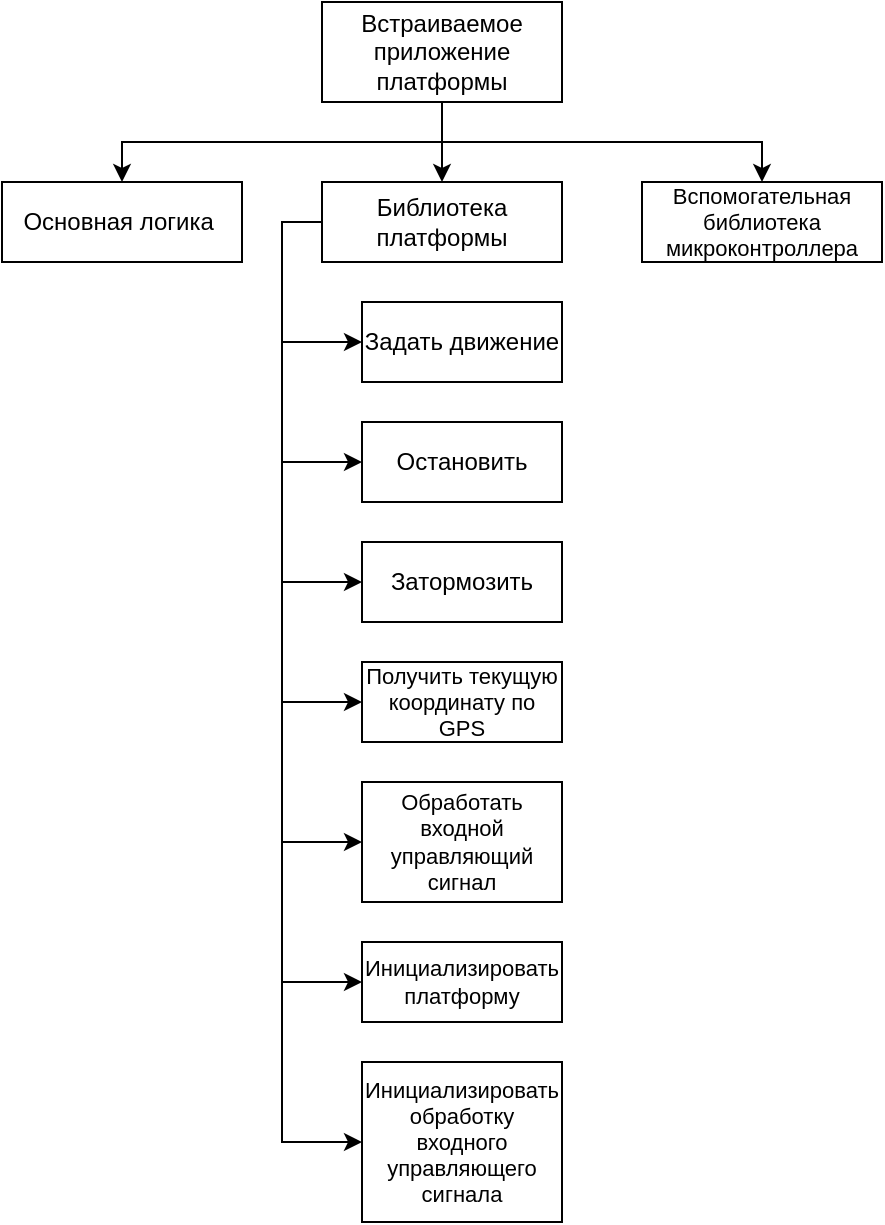 <mxfile version="16.6.2" type="device"><diagram id="iLF4fgP9cS840gleEJfq" name="Page-1"><mxGraphModel dx="273" dy="387" grid="1" gridSize="10" guides="1" tooltips="1" connect="1" arrows="1" fold="1" page="1" pageScale="1" pageWidth="827" pageHeight="1169" math="0" shadow="0"><root><mxCell id="0"/><mxCell id="1" parent="0"/><mxCell id="lQt5S13IeB14Ayoz2q2k-22" style="edgeStyle=orthogonalEdgeStyle;rounded=0;orthogonalLoop=1;jettySize=auto;html=1;exitX=0.5;exitY=1;exitDx=0;exitDy=0;entryX=0.5;entryY=0;entryDx=0;entryDy=0;fontSize=11;startArrow=none;startFill=0;" edge="1" parent="1" source="lQt5S13IeB14Ayoz2q2k-3" target="lQt5S13IeB14Ayoz2q2k-14"><mxGeometry relative="1" as="geometry"/></mxCell><mxCell id="lQt5S13IeB14Ayoz2q2k-23" style="edgeStyle=orthogonalEdgeStyle;rounded=0;orthogonalLoop=1;jettySize=auto;html=1;exitX=0.5;exitY=1;exitDx=0;exitDy=0;entryX=0.5;entryY=0;entryDx=0;entryDy=0;fontSize=11;startArrow=none;startFill=0;" edge="1" parent="1" source="lQt5S13IeB14Ayoz2q2k-3" target="lQt5S13IeB14Ayoz2q2k-13"><mxGeometry relative="1" as="geometry"/></mxCell><mxCell id="lQt5S13IeB14Ayoz2q2k-24" style="edgeStyle=orthogonalEdgeStyle;rounded=0;orthogonalLoop=1;jettySize=auto;html=1;exitX=0.5;exitY=1;exitDx=0;exitDy=0;fontSize=11;startArrow=none;startFill=0;" edge="1" parent="1" source="lQt5S13IeB14Ayoz2q2k-3" target="lQt5S13IeB14Ayoz2q2k-17"><mxGeometry relative="1" as="geometry"/></mxCell><mxCell id="lQt5S13IeB14Ayoz2q2k-3" value="Встраиваемое приложение платформы" style="rounded=0;whiteSpace=wrap;html=1;" vertex="1" parent="1"><mxGeometry x="240" y="110" width="120" height="50" as="geometry"/></mxCell><mxCell id="lQt5S13IeB14Ayoz2q2k-13" value="Основная логика&amp;nbsp;" style="rounded=0;whiteSpace=wrap;html=1;" vertex="1" parent="1"><mxGeometry x="80" y="200" width="120" height="40" as="geometry"/></mxCell><mxCell id="lQt5S13IeB14Ayoz2q2k-25" style="edgeStyle=orthogonalEdgeStyle;rounded=0;orthogonalLoop=1;jettySize=auto;html=1;exitX=0;exitY=0.5;exitDx=0;exitDy=0;fontSize=11;startArrow=none;startFill=0;entryX=0;entryY=0.5;entryDx=0;entryDy=0;" edge="1" parent="1" source="lQt5S13IeB14Ayoz2q2k-14" target="lQt5S13IeB14Ayoz2q2k-32"><mxGeometry relative="1" as="geometry"><mxPoint x="220" y="530.8" as="targetPoint"/></mxGeometry></mxCell><mxCell id="lQt5S13IeB14Ayoz2q2k-14" value="Библиотека платформы" style="rounded=0;whiteSpace=wrap;html=1;" vertex="1" parent="1"><mxGeometry x="240" y="200" width="120" height="40" as="geometry"/></mxCell><mxCell id="lQt5S13IeB14Ayoz2q2k-26" style="edgeStyle=orthogonalEdgeStyle;rounded=0;orthogonalLoop=1;jettySize=auto;html=1;exitX=0;exitY=0.5;exitDx=0;exitDy=0;fontSize=11;startArrow=classic;startFill=1;endArrow=none;endFill=0;" edge="1" parent="1" source="lQt5S13IeB14Ayoz2q2k-16"><mxGeometry relative="1" as="geometry"><mxPoint x="220" y="280" as="targetPoint"/></mxGeometry></mxCell><mxCell id="lQt5S13IeB14Ayoz2q2k-16" value="Задать движение" style="rounded=0;whiteSpace=wrap;html=1;" vertex="1" parent="1"><mxGeometry x="260" y="260" width="100" height="40" as="geometry"/></mxCell><mxCell id="lQt5S13IeB14Ayoz2q2k-17" value="Вспомогательная библиотека микроконтроллера" style="rounded=0;whiteSpace=wrap;html=1;fontSize=11;" vertex="1" parent="1"><mxGeometry x="400" y="200" width="120" height="40" as="geometry"/></mxCell><mxCell id="lQt5S13IeB14Ayoz2q2k-18" value="Остановить" style="rounded=0;whiteSpace=wrap;html=1;" vertex="1" parent="1"><mxGeometry x="260" y="320" width="100" height="40" as="geometry"/></mxCell><mxCell id="lQt5S13IeB14Ayoz2q2k-19" value="Затормозить" style="rounded=0;whiteSpace=wrap;html=1;" vertex="1" parent="1"><mxGeometry x="260" y="380" width="100" height="40" as="geometry"/></mxCell><mxCell id="lQt5S13IeB14Ayoz2q2k-20" value="Получить текущую координату по GPS" style="rounded=0;whiteSpace=wrap;html=1;fontSize=11;" vertex="1" parent="1"><mxGeometry x="260" y="440" width="100" height="40" as="geometry"/></mxCell><mxCell id="lQt5S13IeB14Ayoz2q2k-21" value="Обработать входной управляющий сигнал" style="rounded=0;whiteSpace=wrap;html=1;fontSize=11;" vertex="1" parent="1"><mxGeometry x="260" y="500" width="100" height="60" as="geometry"/></mxCell><mxCell id="lQt5S13IeB14Ayoz2q2k-27" style="edgeStyle=orthogonalEdgeStyle;rounded=0;orthogonalLoop=1;jettySize=auto;html=1;exitX=0;exitY=0.5;exitDx=0;exitDy=0;fontSize=11;startArrow=classic;startFill=1;endArrow=none;endFill=0;" edge="1" parent="1" source="lQt5S13IeB14Ayoz2q2k-18"><mxGeometry relative="1" as="geometry"><mxPoint x="220" y="340" as="targetPoint"/><mxPoint x="270" y="290" as="sourcePoint"/></mxGeometry></mxCell><mxCell id="lQt5S13IeB14Ayoz2q2k-28" style="edgeStyle=orthogonalEdgeStyle;rounded=0;orthogonalLoop=1;jettySize=auto;html=1;exitX=0;exitY=0.5;exitDx=0;exitDy=0;fontSize=11;startArrow=classic;startFill=1;endArrow=none;endFill=0;" edge="1" parent="1" source="lQt5S13IeB14Ayoz2q2k-19"><mxGeometry relative="1" as="geometry"><mxPoint x="220" y="400" as="targetPoint"/><mxPoint x="270" y="350.0" as="sourcePoint"/></mxGeometry></mxCell><mxCell id="lQt5S13IeB14Ayoz2q2k-29" style="edgeStyle=orthogonalEdgeStyle;rounded=0;orthogonalLoop=1;jettySize=auto;html=1;exitX=0;exitY=0.5;exitDx=0;exitDy=0;fontSize=11;startArrow=classic;startFill=1;endArrow=none;endFill=0;" edge="1" parent="1" source="lQt5S13IeB14Ayoz2q2k-20"><mxGeometry relative="1" as="geometry"><mxPoint x="220" y="460" as="targetPoint"/><mxPoint x="280" y="360.0" as="sourcePoint"/></mxGeometry></mxCell><mxCell id="lQt5S13IeB14Ayoz2q2k-31" value="Инициализировать платформу" style="rounded=0;whiteSpace=wrap;html=1;fontSize=11;" vertex="1" parent="1"><mxGeometry x="260" y="580" width="100" height="40" as="geometry"/></mxCell><mxCell id="lQt5S13IeB14Ayoz2q2k-32" value="Инициализировать обработку входного управляющего сигнала" style="rounded=0;whiteSpace=wrap;html=1;fontSize=11;" vertex="1" parent="1"><mxGeometry x="260" y="640" width="100" height="80" as="geometry"/></mxCell><mxCell id="lQt5S13IeB14Ayoz2q2k-33" style="edgeStyle=orthogonalEdgeStyle;rounded=0;orthogonalLoop=1;jettySize=auto;html=1;exitX=0;exitY=0.5;exitDx=0;exitDy=0;fontSize=11;startArrow=classic;startFill=1;endArrow=none;endFill=0;" edge="1" parent="1" source="lQt5S13IeB14Ayoz2q2k-21"><mxGeometry relative="1" as="geometry"><mxPoint x="220" y="530" as="targetPoint"/><mxPoint x="270" y="470.0" as="sourcePoint"/></mxGeometry></mxCell><mxCell id="lQt5S13IeB14Ayoz2q2k-34" style="edgeStyle=orthogonalEdgeStyle;rounded=0;orthogonalLoop=1;jettySize=auto;html=1;exitX=0;exitY=0.5;exitDx=0;exitDy=0;fontSize=11;startArrow=classic;startFill=1;endArrow=none;endFill=0;" edge="1" parent="1" source="lQt5S13IeB14Ayoz2q2k-31"><mxGeometry relative="1" as="geometry"><mxPoint x="220" y="600" as="targetPoint"/><mxPoint x="280" y="480.0" as="sourcePoint"/></mxGeometry></mxCell></root></mxGraphModel></diagram></mxfile>